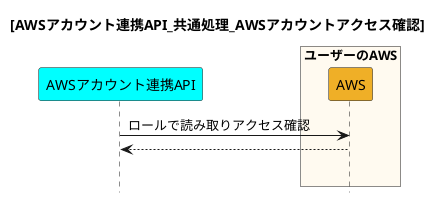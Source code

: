 @startuml{API_AWSアカウント連携_共通処理_AWSアカウントアクセス確認.png}
title [AWSアカウント連携API_共通処理_AWSアカウントアクセス確認]
hide footbox

'boundary 画面 as view
participant AWSアカウント連携API as api_awsac_coops #cyan
'database ユーザープール as user_pools <<cognito>> #purple
'database ユーザー所属 as table_affiliation <<dynamodb>> #royalblue
'database AWSアカウント連携 as table_awsac_coops <<dynamodb>> #royalblue
box "ユーザーのAWS" #floralwhite
participant AWS as users_aws #efaf27
end box

api_awsac_coops -> users_aws :ロールで読み取りアクセス確認
users_aws --> api_awsac_coops
|||

@enduml
